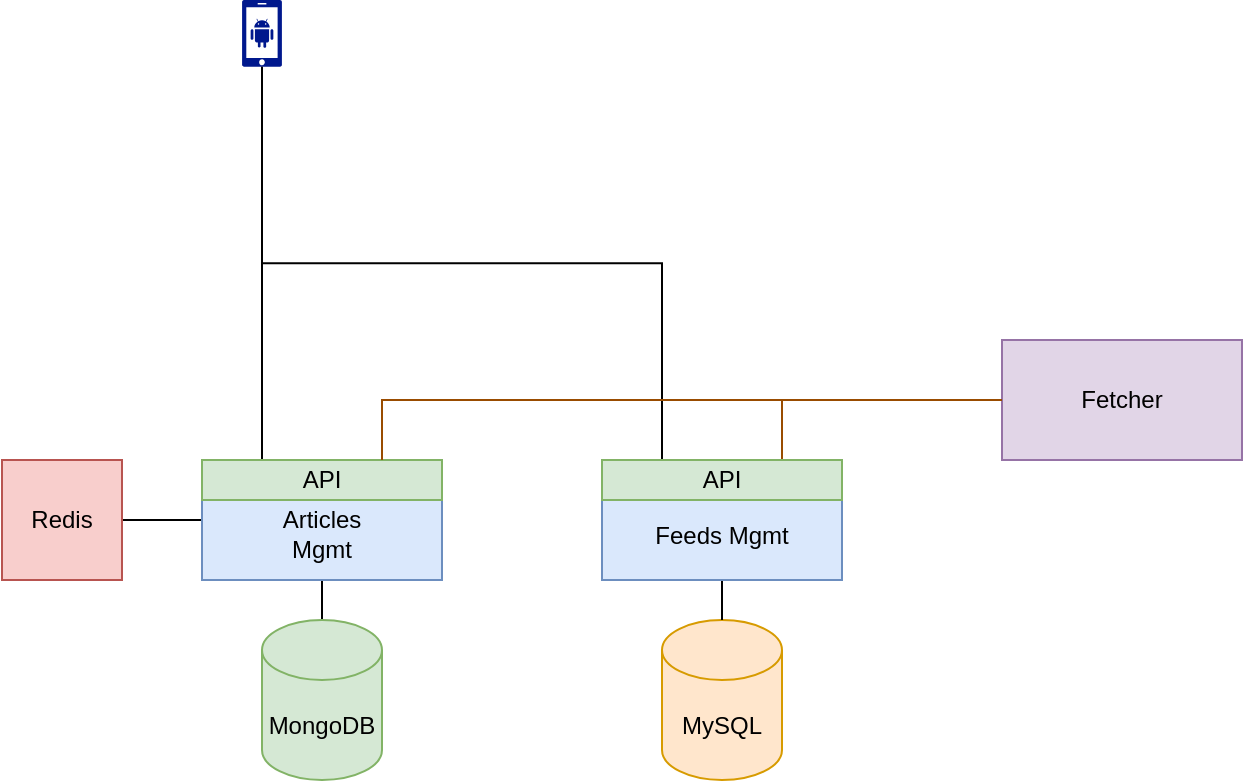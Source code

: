 <mxfile version="14.4.3" type="device" pages="2"><diagram id="LwC-0hUr_9mLdhGgQCmI" name="Logical diagram"><mxGraphModel dx="1102" dy="1000" grid="1" gridSize="10" guides="1" tooltips="1" connect="1" arrows="1" fold="1" page="1" pageScale="1" pageWidth="1169" pageHeight="827" math="0" shadow="0"><root><mxCell id="0"/><mxCell id="1" parent="0"/><mxCell id="NTalY4KeSRbGo2tmJbPA-10" style="edgeStyle=orthogonalEdgeStyle;rounded=0;orthogonalLoop=1;jettySize=auto;html=1;exitX=0.5;exitY=1;exitDx=0;exitDy=0;entryX=0.5;entryY=0;entryDx=0;entryDy=0;entryPerimeter=0;endArrow=none;endFill=0;" parent="1" source="NTalY4KeSRbGo2tmJbPA-2" target="NTalY4KeSRbGo2tmJbPA-5" edge="1"><mxGeometry relative="1" as="geometry"/></mxCell><mxCell id="47ViKJ-FdFwjQaPM7ZXC-4" style="edgeStyle=orthogonalEdgeStyle;rounded=0;orthogonalLoop=1;jettySize=auto;html=1;exitX=0;exitY=0.5;exitDx=0;exitDy=0;entryX=1;entryY=0.5;entryDx=0;entryDy=0;endArrow=none;endFill=0;strokeColor=#000000;" parent="1" source="NTalY4KeSRbGo2tmJbPA-2" target="47ViKJ-FdFwjQaPM7ZXC-3" edge="1"><mxGeometry relative="1" as="geometry"/></mxCell><mxCell id="NTalY4KeSRbGo2tmJbPA-2" value="&lt;br&gt;Articles&lt;br&gt;Mgmt" style="rounded=0;whiteSpace=wrap;html=1;fillColor=#dae8fc;strokeColor=#6c8ebf;verticalAlign=middle;" parent="1" vertex="1"><mxGeometry x="360" y="440" width="120" height="60" as="geometry"/></mxCell><mxCell id="NTalY4KeSRbGo2tmJbPA-4" value="MySQL" style="shape=cylinder3;whiteSpace=wrap;html=1;boundedLbl=1;backgroundOutline=1;size=15;fillColor=#ffe6cc;strokeColor=#d79b00;" parent="1" vertex="1"><mxGeometry x="590" y="520" width="60" height="80" as="geometry"/></mxCell><mxCell id="NTalY4KeSRbGo2tmJbPA-5" value="MongoDB" style="shape=cylinder3;whiteSpace=wrap;html=1;boundedLbl=1;backgroundOutline=1;size=15;fillColor=#d5e8d4;strokeColor=#82b366;" parent="1" vertex="1"><mxGeometry x="390" y="520" width="60" height="80" as="geometry"/></mxCell><mxCell id="NTalY4KeSRbGo2tmJbPA-9" style="edgeStyle=orthogonalEdgeStyle;rounded=0;orthogonalLoop=1;jettySize=auto;html=1;exitX=0.5;exitY=1;exitDx=0;exitDy=0;entryX=0.5;entryY=0;entryDx=0;entryDy=0;entryPerimeter=0;endArrow=none;endFill=0;" parent="1" source="NTalY4KeSRbGo2tmJbPA-6" target="NTalY4KeSRbGo2tmJbPA-4" edge="1"><mxGeometry relative="1" as="geometry"/></mxCell><mxCell id="NTalY4KeSRbGo2tmJbPA-6" value="&lt;br&gt;Feeds Mgmt" style="rounded=0;whiteSpace=wrap;html=1;fillColor=#dae8fc;strokeColor=#6c8ebf;verticalAlign=middle;" parent="1" vertex="1"><mxGeometry x="560" y="440" width="120" height="60" as="geometry"/></mxCell><mxCell id="NTalY4KeSRbGo2tmJbPA-17" style="edgeStyle=orthogonalEdgeStyle;rounded=0;orthogonalLoop=1;jettySize=auto;html=1;exitX=0;exitY=0.5;exitDx=0;exitDy=0;entryX=0.75;entryY=0;entryDx=0;entryDy=0;endArrow=none;endFill=0;strokeColor=#994C00;" parent="1" source="NTalY4KeSRbGo2tmJbPA-8" target="NTalY4KeSRbGo2tmJbPA-6" edge="1"><mxGeometry relative="1" as="geometry"><Array as="points"><mxPoint x="650" y="410"/></Array></mxGeometry></mxCell><mxCell id="NTalY4KeSRbGo2tmJbPA-8" value="Fetcher" style="rounded=0;whiteSpace=wrap;html=1;fillColor=#e1d5e7;strokeColor=#9673a6;" parent="1" vertex="1"><mxGeometry x="760" y="380" width="120" height="60" as="geometry"/></mxCell><mxCell id="47ViKJ-FdFwjQaPM7ZXC-7" style="edgeStyle=orthogonalEdgeStyle;rounded=0;orthogonalLoop=1;jettySize=auto;html=1;exitX=0.5;exitY=1;exitDx=0;exitDy=0;exitPerimeter=0;entryX=0.25;entryY=0;entryDx=0;entryDy=0;endArrow=none;endFill=0;strokeColor=#000000;" parent="1" source="TvyYAbjUV868JMkc9C3Z-4" target="47ViKJ-FdFwjQaPM7ZXC-5" edge="1"><mxGeometry relative="1" as="geometry"/></mxCell><mxCell id="TvyYAbjUV868JMkc9C3Z-4" value="" style="aspect=fixed;pointerEvents=1;shadow=0;dashed=0;html=1;strokeColor=none;labelPosition=center;verticalLabelPosition=bottom;verticalAlign=top;align=center;fillColor=#00188D;shape=mxgraph.mscae.enterprise.android_phone" parent="1" vertex="1"><mxGeometry x="380" y="210" width="20" height="33.33" as="geometry"/></mxCell><mxCell id="47ViKJ-FdFwjQaPM7ZXC-3" value="Redis" style="rounded=0;whiteSpace=wrap;html=1;fillColor=#f8cecc;strokeColor=#b85450;" parent="1" vertex="1"><mxGeometry x="260" y="440" width="60" height="60" as="geometry"/></mxCell><mxCell id="47ViKJ-FdFwjQaPM7ZXC-5" value="API" style="rounded=0;whiteSpace=wrap;html=1;fillColor=#d5e8d4;strokeColor=#82b366;verticalAlign=middle;" parent="1" vertex="1"><mxGeometry x="360" y="440" width="120" height="20" as="geometry"/></mxCell><mxCell id="47ViKJ-FdFwjQaPM7ZXC-8" style="edgeStyle=orthogonalEdgeStyle;rounded=0;orthogonalLoop=1;jettySize=auto;html=1;exitX=0.25;exitY=0;exitDx=0;exitDy=0;entryX=0.5;entryY=1;entryDx=0;entryDy=0;entryPerimeter=0;endArrow=none;endFill=0;strokeColor=#000000;" parent="1" source="47ViKJ-FdFwjQaPM7ZXC-6" target="TvyYAbjUV868JMkc9C3Z-4" edge="1"><mxGeometry relative="1" as="geometry"/></mxCell><mxCell id="47ViKJ-FdFwjQaPM7ZXC-6" value="API" style="rounded=0;whiteSpace=wrap;html=1;fillColor=#d5e8d4;strokeColor=#82b366;verticalAlign=middle;" parent="1" vertex="1"><mxGeometry x="560" y="440" width="120" height="20" as="geometry"/></mxCell><mxCell id="47ViKJ-FdFwjQaPM7ZXC-9" style="edgeStyle=orthogonalEdgeStyle;rounded=0;orthogonalLoop=1;jettySize=auto;html=1;exitX=0;exitY=0.5;exitDx=0;exitDy=0;entryX=0.75;entryY=0;entryDx=0;entryDy=0;endArrow=none;endFill=0;strokeColor=#994C00;" parent="1" source="NTalY4KeSRbGo2tmJbPA-8" target="47ViKJ-FdFwjQaPM7ZXC-5" edge="1"><mxGeometry relative="1" as="geometry"><mxPoint x="800" y="410" as="sourcePoint"/><mxPoint x="650" y="440" as="targetPoint"/><Array as="points"><mxPoint x="450" y="410"/></Array></mxGeometry></mxCell></root></mxGraphModel></diagram><diagram name="HA" id="HSWTCvEoAz8G2rsTlDRx"><mxGraphModel dx="1102" dy="1000" grid="1" gridSize="10" guides="1" tooltips="1" connect="1" arrows="1" fold="1" page="1" pageScale="1" pageWidth="1169" pageHeight="827" math="0" shadow="0"><root><mxCell id="KTEoQkjtn0QdyN9V5ip_-0"/><mxCell id="KTEoQkjtn0QdyN9V5ip_-1" parent="KTEoQkjtn0QdyN9V5ip_-0"/><mxCell id="I2K06Oexf0V6sDOWrzZ7-9" style="edgeStyle=orthogonalEdgeStyle;rounded=0;orthogonalLoop=1;jettySize=auto;html=1;exitX=0.5;exitY=0;exitDx=0;exitDy=0;entryX=0.5;entryY=1;entryDx=0;entryDy=0;endArrow=classic;endFill=1;strokeColor=#000000;fontSize=7;startArrow=classic;startFill=1;" parent="KTEoQkjtn0QdyN9V5ip_-1" source="I2K06Oexf0V6sDOWrzZ7-3" target="KTEoQkjtn0QdyN9V5ip_-2" edge="1"><mxGeometry relative="1" as="geometry"/></mxCell><mxCell id="I2K06Oexf0V6sDOWrzZ7-3" value="" style="rounded=0;whiteSpace=wrap;html=1;dashed=1;strokeColor=#d6b656;fillColor=none;" parent="KTEoQkjtn0QdyN9V5ip_-1" vertex="1"><mxGeometry x="780" y="280" width="140" height="100" as="geometry"/></mxCell><mxCell id="vozPi-7w2eqpXr1_l-1o-32" style="edgeStyle=orthogonalEdgeStyle;rounded=0;orthogonalLoop=1;jettySize=auto;html=1;exitX=0.5;exitY=1;exitDx=0;exitDy=0;entryX=0.5;entryY=0;entryDx=0;entryDy=0;endArrow=none;endFill=0;strokeColor=#000000;" parent="KTEoQkjtn0QdyN9V5ip_-1" source="vozPi-7w2eqpXr1_l-1o-20" target="vozPi-7w2eqpXr1_l-1o-26" edge="1"><mxGeometry relative="1" as="geometry"/></mxCell><mxCell id="vozPi-7w2eqpXr1_l-1o-33" style="edgeStyle=orthogonalEdgeStyle;rounded=0;orthogonalLoop=1;jettySize=auto;html=1;exitX=0.5;exitY=1;exitDx=0;exitDy=0;entryX=0.5;entryY=0;entryDx=0;entryDy=0;endArrow=none;endFill=0;strokeColor=#000000;" parent="KTEoQkjtn0QdyN9V5ip_-1" source="vozPi-7w2eqpXr1_l-1o-19" target="vozPi-7w2eqpXr1_l-1o-26" edge="1"><mxGeometry relative="1" as="geometry"><Array as="points"><mxPoint x="360" y="610"/><mxPoint x="370" y="610"/></Array></mxGeometry></mxCell><mxCell id="pWVE4YWSRhKiEqGOk2bQ-6" style="edgeStyle=orthogonalEdgeStyle;rounded=0;orthogonalLoop=1;jettySize=auto;html=1;exitX=0;exitY=0.5;exitDx=0;exitDy=0;entryX=1;entryY=0.5;entryDx=0;entryDy=0;endArrow=none;endFill=0;strokeColor=#000000;" parent="KTEoQkjtn0QdyN9V5ip_-1" source="vozPi-7w2eqpXr1_l-1o-19" target="pWVE4YWSRhKiEqGOk2bQ-0" edge="1"><mxGeometry relative="1" as="geometry"><Array as="points"><mxPoint x="280" y="540"/><mxPoint x="280" y="550"/></Array></mxGeometry></mxCell><mxCell id="vozPi-7w2eqpXr1_l-1o-19" value="Articles Mgmt" style="rounded=0;whiteSpace=wrap;html=1;fillColor=#dae8fc;strokeColor=#6c8ebf;" parent="KTEoQkjtn0QdyN9V5ip_-1" vertex="1"><mxGeometry x="320" y="520" width="80" height="40" as="geometry"/></mxCell><mxCell id="pWVE4YWSRhKiEqGOk2bQ-5" style="edgeStyle=orthogonalEdgeStyle;rounded=0;orthogonalLoop=1;jettySize=auto;html=1;exitX=0;exitY=0.5;exitDx=0;exitDy=0;entryX=1;entryY=0.5;entryDx=0;entryDy=0;endArrow=none;endFill=0;strokeColor=#000000;" parent="KTEoQkjtn0QdyN9V5ip_-1" source="vozPi-7w2eqpXr1_l-1o-20" target="pWVE4YWSRhKiEqGOk2bQ-0" edge="1"><mxGeometry relative="1" as="geometry"/></mxCell><mxCell id="vozPi-7w2eqpXr1_l-1o-20" value="Articles Mgmt" style="rounded=0;whiteSpace=wrap;html=1;fillColor=#dae8fc;strokeColor=#6c8ebf;" parent="KTEoQkjtn0QdyN9V5ip_-1" vertex="1"><mxGeometry x="330" y="530" width="80" height="40" as="geometry"/></mxCell><mxCell id="pWVE4YWSRhKiEqGOk2bQ-4" style="edgeStyle=orthogonalEdgeStyle;rounded=0;orthogonalLoop=1;jettySize=auto;html=1;exitX=0;exitY=0.5;exitDx=0;exitDy=0;entryX=1;entryY=0.5;entryDx=0;entryDy=0;endArrow=none;endFill=0;strokeColor=#000000;" parent="KTEoQkjtn0QdyN9V5ip_-1" source="vozPi-7w2eqpXr1_l-1o-21" target="pWVE4YWSRhKiEqGOk2bQ-0" edge="1"><mxGeometry relative="1" as="geometry"><Array as="points"><mxPoint x="280" y="560"/><mxPoint x="280" y="550"/></Array></mxGeometry></mxCell><mxCell id="vozPi-7w2eqpXr1_l-1o-21" value="Articles Mgmt" style="rounded=0;whiteSpace=wrap;html=1;fillColor=#dae8fc;strokeColor=#6c8ebf;" parent="KTEoQkjtn0QdyN9V5ip_-1" vertex="1"><mxGeometry x="340" y="540" width="80" height="40" as="geometry"/></mxCell><mxCell id="vozPi-7w2eqpXr1_l-1o-15" style="edgeStyle=orthogonalEdgeStyle;rounded=0;orthogonalLoop=1;jettySize=auto;html=1;exitX=0.5;exitY=1;exitDx=0;exitDy=0;entryX=0.5;entryY=0;entryDx=0;entryDy=0;endArrow=none;endFill=0;strokeColor=#000000;" parent="KTEoQkjtn0QdyN9V5ip_-1" source="vozPi-7w2eqpXr1_l-1o-7" target="KTEoQkjtn0QdyN9V5ip_-19" edge="1"><mxGeometry relative="1" as="geometry"><Array as="points"><mxPoint x="590" y="600"/><mxPoint x="590" y="600"/></Array></mxGeometry></mxCell><mxCell id="vozPi-7w2eqpXr1_l-1o-16" style="edgeStyle=orthogonalEdgeStyle;rounded=0;orthogonalLoop=1;jettySize=auto;html=1;exitX=0.5;exitY=1;exitDx=0;exitDy=0;entryX=0.5;entryY=0;entryDx=0;entryDy=0;endArrow=none;endFill=0;strokeColor=#000000;" parent="KTEoQkjtn0QdyN9V5ip_-1" source="vozPi-7w2eqpXr1_l-1o-6" target="KTEoQkjtn0QdyN9V5ip_-19" edge="1"><mxGeometry relative="1" as="geometry"><Array as="points"><mxPoint x="580" y="610"/><mxPoint x="590" y="610"/></Array></mxGeometry></mxCell><mxCell id="vozPi-7w2eqpXr1_l-1o-6" value="Feeds Mgmt" style="rounded=0;whiteSpace=wrap;html=1;fillColor=#dae8fc;strokeColor=#6c8ebf;" parent="KTEoQkjtn0QdyN9V5ip_-1" vertex="1"><mxGeometry x="540" y="520" width="80" height="40" as="geometry"/></mxCell><mxCell id="vozPi-7w2eqpXr1_l-1o-7" value="Feeds Mgmt" style="rounded=0;whiteSpace=wrap;html=1;fillColor=#dae8fc;strokeColor=#6c8ebf;" parent="KTEoQkjtn0QdyN9V5ip_-1" vertex="1"><mxGeometry x="550" y="530" width="80" height="40" as="geometry"/></mxCell><mxCell id="vozPi-7w2eqpXr1_l-1o-8" value="Feeds Mgmt" style="rounded=0;whiteSpace=wrap;html=1;fillColor=#dae8fc;strokeColor=#6c8ebf;" parent="KTEoQkjtn0QdyN9V5ip_-1" vertex="1"><mxGeometry x="560" y="540" width="80" height="40" as="geometry"/></mxCell><mxCell id="KTEoQkjtn0QdyN9V5ip_-19" value="Cluster" style="rounded=0;whiteSpace=wrap;html=1;dashed=1;strokeColor=#d6b656;fillColor=none;align=left;verticalAlign=bottom;" parent="KTEoQkjtn0QdyN9V5ip_-1" vertex="1"><mxGeometry x="540" y="640" width="100" height="110" as="geometry"/></mxCell><mxCell id="KTEoQkjtn0QdyN9V5ip_-2" value="" style="rounded=0;whiteSpace=wrap;html=1;dashed=1;strokeColor=#d6b656;fillColor=none;" parent="KTEoQkjtn0QdyN9V5ip_-1" vertex="1"><mxGeometry x="780" y="160" width="140" height="100" as="geometry"/></mxCell><mxCell id="KTEoQkjtn0QdyN9V5ip_-22" value="" style="group" parent="KTEoQkjtn0QdyN9V5ip_-1" vertex="1" connectable="0"><mxGeometry x="560" y="660" width="56" height="70" as="geometry"/></mxCell><mxCell id="KTEoQkjtn0QdyN9V5ip_-15" value="MySQL" style="shape=cylinder3;whiteSpace=wrap;html=1;boundedLbl=1;backgroundOutline=1;size=15;fillColor=#ffe6cc;strokeColor=#d79b00;" parent="KTEoQkjtn0QdyN9V5ip_-22" vertex="1"><mxGeometry width="42" height="56" as="geometry"/></mxCell><mxCell id="KTEoQkjtn0QdyN9V5ip_-20" value="MySQL" style="shape=cylinder3;whiteSpace=wrap;html=1;boundedLbl=1;backgroundOutline=1;size=15;fillColor=#ffe6cc;strokeColor=#d79b00;" parent="KTEoQkjtn0QdyN9V5ip_-22" vertex="1"><mxGeometry x="7" y="7" width="42" height="56" as="geometry"/></mxCell><mxCell id="KTEoQkjtn0QdyN9V5ip_-21" value="MySQL" style="shape=cylinder3;whiteSpace=wrap;html=1;boundedLbl=1;backgroundOutline=1;size=15;fillColor=#ffe6cc;strokeColor=#d79b00;" parent="KTEoQkjtn0QdyN9V5ip_-22" vertex="1"><mxGeometry x="14" y="14" width="42" height="56" as="geometry"/></mxCell><mxCell id="vozPi-7w2eqpXr1_l-1o-14" style="edgeStyle=orthogonalEdgeStyle;rounded=0;orthogonalLoop=1;jettySize=auto;html=1;exitX=0.5;exitY=1;exitDx=0;exitDy=0;entryX=0.5;entryY=0;entryDx=0;entryDy=0;endArrow=none;endFill=0;strokeColor=#000000;" parent="KTEoQkjtn0QdyN9V5ip_-1" source="vozPi-7w2eqpXr1_l-1o-8" target="KTEoQkjtn0QdyN9V5ip_-19" edge="1"><mxGeometry relative="1" as="geometry"><Array as="points"><mxPoint x="600" y="610"/><mxPoint x="590" y="610"/></Array></mxGeometry></mxCell><mxCell id="vozPi-7w2eqpXr1_l-1o-9" style="edgeStyle=orthogonalEdgeStyle;rounded=0;orthogonalLoop=1;jettySize=auto;html=1;exitX=0.5;exitY=1;exitDx=0;exitDy=0;entryX=0.5;entryY=0;entryDx=0;entryDy=0;endArrow=none;endFill=0;strokeColor=#000000;" parent="KTEoQkjtn0QdyN9V5ip_-1" source="vozPi-7w2eqpXr1_l-1o-12" target="vozPi-7w2eqpXr1_l-1o-6" edge="1"><mxGeometry relative="1" as="geometry"/></mxCell><mxCell id="vozPi-7w2eqpXr1_l-1o-10" style="edgeStyle=orthogonalEdgeStyle;rounded=0;orthogonalLoop=1;jettySize=auto;html=1;exitX=0.5;exitY=1;exitDx=0;exitDy=0;entryX=0.5;entryY=0;entryDx=0;entryDy=0;endArrow=none;endFill=0;strokeColor=#000000;" parent="KTEoQkjtn0QdyN9V5ip_-1" source="vozPi-7w2eqpXr1_l-1o-12" target="vozPi-7w2eqpXr1_l-1o-7" edge="1"><mxGeometry relative="1" as="geometry"/></mxCell><mxCell id="vozPi-7w2eqpXr1_l-1o-11" style="edgeStyle=orthogonalEdgeStyle;rounded=0;orthogonalLoop=1;jettySize=auto;html=1;exitX=0.5;exitY=1;exitDx=0;exitDy=0;entryX=0.5;entryY=0;entryDx=0;entryDy=0;endArrow=none;endFill=0;strokeColor=#000000;" parent="KTEoQkjtn0QdyN9V5ip_-1" source="vozPi-7w2eqpXr1_l-1o-12" target="vozPi-7w2eqpXr1_l-1o-8" edge="1"><mxGeometry relative="1" as="geometry"><Array as="points"><mxPoint x="590" y="500"/><mxPoint x="600" y="500"/></Array></mxGeometry></mxCell><mxCell id="vozPi-7w2eqpXr1_l-1o-12" value="Load Balancer" style="rounded=0;whiteSpace=wrap;html=1;fillColor=#f8cecc;strokeColor=#b85450;" parent="KTEoQkjtn0QdyN9V5ip_-1" vertex="1"><mxGeometry x="540" y="440" width="100" height="40" as="geometry"/></mxCell><mxCell id="vozPi-7w2eqpXr1_l-1o-31" style="edgeStyle=orthogonalEdgeStyle;rounded=0;orthogonalLoop=1;jettySize=auto;html=1;exitX=0.5;exitY=1;exitDx=0;exitDy=0;entryX=0.5;entryY=0;entryDx=0;entryDy=0;endArrow=none;endFill=0;strokeColor=#000000;" parent="KTEoQkjtn0QdyN9V5ip_-1" source="vozPi-7w2eqpXr1_l-1o-21" target="vozPi-7w2eqpXr1_l-1o-26" edge="1"><mxGeometry relative="1" as="geometry"/></mxCell><mxCell id="vozPi-7w2eqpXr1_l-1o-22" style="edgeStyle=orthogonalEdgeStyle;rounded=0;orthogonalLoop=1;jettySize=auto;html=1;exitX=0.5;exitY=1;exitDx=0;exitDy=0;entryX=0.5;entryY=0;entryDx=0;entryDy=0;endArrow=none;endFill=0;strokeColor=#000000;" parent="KTEoQkjtn0QdyN9V5ip_-1" source="vozPi-7w2eqpXr1_l-1o-25" target="vozPi-7w2eqpXr1_l-1o-19" edge="1"><mxGeometry relative="1" as="geometry"/></mxCell><mxCell id="vozPi-7w2eqpXr1_l-1o-23" style="edgeStyle=orthogonalEdgeStyle;rounded=0;orthogonalLoop=1;jettySize=auto;html=1;exitX=0.5;exitY=1;exitDx=0;exitDy=0;entryX=0.5;entryY=0;entryDx=0;entryDy=0;endArrow=none;endFill=0;strokeColor=#000000;" parent="KTEoQkjtn0QdyN9V5ip_-1" source="vozPi-7w2eqpXr1_l-1o-25" target="vozPi-7w2eqpXr1_l-1o-20" edge="1"><mxGeometry relative="1" as="geometry"/></mxCell><mxCell id="vozPi-7w2eqpXr1_l-1o-24" style="edgeStyle=orthogonalEdgeStyle;rounded=0;orthogonalLoop=1;jettySize=auto;html=1;exitX=0.5;exitY=1;exitDx=0;exitDy=0;entryX=0.5;entryY=0;entryDx=0;entryDy=0;endArrow=none;endFill=0;strokeColor=#000000;" parent="KTEoQkjtn0QdyN9V5ip_-1" source="vozPi-7w2eqpXr1_l-1o-25" target="vozPi-7w2eqpXr1_l-1o-21" edge="1"><mxGeometry relative="1" as="geometry"><Array as="points"><mxPoint x="370" y="500"/><mxPoint x="380" y="500"/></Array></mxGeometry></mxCell><mxCell id="vozPi-7w2eqpXr1_l-1o-25" value="Load Balancer" style="rounded=0;whiteSpace=wrap;html=1;fillColor=#f8cecc;strokeColor=#b85450;" parent="KTEoQkjtn0QdyN9V5ip_-1" vertex="1"><mxGeometry x="320" y="440" width="100" height="40" as="geometry"/></mxCell><mxCell id="vozPi-7w2eqpXr1_l-1o-26" value="Cluster" style="rounded=0;whiteSpace=wrap;html=1;dashed=1;strokeColor=#d6b656;fillColor=none;align=left;verticalAlign=bottom;" parent="KTEoQkjtn0QdyN9V5ip_-1" vertex="1"><mxGeometry x="320" y="640" width="100" height="110" as="geometry"/></mxCell><mxCell id="vozPi-7w2eqpXr1_l-1o-27" value="" style="group" parent="KTEoQkjtn0QdyN9V5ip_-1" vertex="1" connectable="0"><mxGeometry x="340" y="660" width="56" height="70" as="geometry"/></mxCell><mxCell id="vozPi-7w2eqpXr1_l-1o-28" value="Mongo&lt;br&gt;DB" style="shape=cylinder3;whiteSpace=wrap;html=1;boundedLbl=1;backgroundOutline=1;size=15;fillColor=#ffe6cc;strokeColor=#d79b00;" parent="vozPi-7w2eqpXr1_l-1o-27" vertex="1"><mxGeometry width="42" height="56" as="geometry"/></mxCell><mxCell id="vozPi-7w2eqpXr1_l-1o-29" value="Mongo&lt;br&gt;DB" style="shape=cylinder3;whiteSpace=wrap;html=1;boundedLbl=1;backgroundOutline=1;size=15;fillColor=#ffe6cc;strokeColor=#d79b00;" parent="vozPi-7w2eqpXr1_l-1o-27" vertex="1"><mxGeometry x="7" y="7" width="42" height="56" as="geometry"/></mxCell><mxCell id="vozPi-7w2eqpXr1_l-1o-30" value="Mongo&lt;br&gt;DB" style="shape=cylinder3;whiteSpace=wrap;html=1;boundedLbl=1;backgroundOutline=1;size=15;fillColor=#ffe6cc;strokeColor=#d79b00;" parent="vozPi-7w2eqpXr1_l-1o-27" vertex="1"><mxGeometry x="14" y="14" width="42" height="56" as="geometry"/></mxCell><mxCell id="vozPi-7w2eqpXr1_l-1o-42" value="Fetcher" style="rounded=0;whiteSpace=wrap;html=1;fillColor=#e1d5e7;strokeColor=#9673a6;" parent="KTEoQkjtn0QdyN9V5ip_-1" vertex="1"><mxGeometry x="800" y="180" width="80" height="40" as="geometry"/></mxCell><mxCell id="vozPi-7w2eqpXr1_l-1o-43" value="Fetcher" style="rounded=0;whiteSpace=wrap;html=1;fillColor=#e1d5e7;strokeColor=#9673a6;" parent="KTEoQkjtn0QdyN9V5ip_-1" vertex="1"><mxGeometry x="810" y="190" width="80" height="40" as="geometry"/></mxCell><mxCell id="vozPi-7w2eqpXr1_l-1o-44" value="Fetcher" style="rounded=0;whiteSpace=wrap;html=1;fillColor=#e1d5e7;strokeColor=#9673a6;" parent="KTEoQkjtn0QdyN9V5ip_-1" vertex="1"><mxGeometry x="820" y="200" width="80" height="40" as="geometry"/></mxCell><mxCell id="pWVE4YWSRhKiEqGOk2bQ-0" value="Cluster" style="rounded=0;whiteSpace=wrap;html=1;dashed=1;strokeColor=#d6b656;fillColor=none;align=left;verticalAlign=bottom;" parent="KTEoQkjtn0QdyN9V5ip_-1" vertex="1"><mxGeometry x="130" y="495" width="100" height="110" as="geometry"/></mxCell><mxCell id="pWVE4YWSRhKiEqGOk2bQ-1" value="Redis" style="rounded=1;whiteSpace=wrap;html=1;fillColor=#ffe6cc;align=center;strokeColor=#d79b00;" parent="KTEoQkjtn0QdyN9V5ip_-1" vertex="1"><mxGeometry x="150" y="515" width="40" height="40" as="geometry"/></mxCell><mxCell id="pWVE4YWSRhKiEqGOk2bQ-2" value="Redis" style="rounded=1;whiteSpace=wrap;html=1;fillColor=#ffe6cc;align=center;strokeColor=#d79b00;" parent="KTEoQkjtn0QdyN9V5ip_-1" vertex="1"><mxGeometry x="160" y="525" width="40" height="40" as="geometry"/></mxCell><mxCell id="pWVE4YWSRhKiEqGOk2bQ-3" value="Redis" style="rounded=1;whiteSpace=wrap;html=1;fillColor=#ffe6cc;align=center;strokeColor=#d79b00;" parent="KTEoQkjtn0QdyN9V5ip_-1" vertex="1"><mxGeometry x="170" y="535" width="40" height="40" as="geometry"/></mxCell><mxCell id="I2K06Oexf0V6sDOWrzZ7-0" value="Controller" style="rounded=0;whiteSpace=wrap;html=1;fillColor=#f5f5f5;strokeColor=#666666;fontColor=#333333;" parent="KTEoQkjtn0QdyN9V5ip_-1" vertex="1"><mxGeometry x="800" y="300" width="80" height="40" as="geometry"/></mxCell><mxCell id="I2K06Oexf0V6sDOWrzZ7-1" value="Controller" style="rounded=0;whiteSpace=wrap;html=1;fillColor=#f5f5f5;strokeColor=#666666;fontColor=#333333;" parent="KTEoQkjtn0QdyN9V5ip_-1" vertex="1"><mxGeometry x="810" y="310" width="80" height="40" as="geometry"/></mxCell><mxCell id="I2K06Oexf0V6sDOWrzZ7-2" value="Controller" style="rounded=0;whiteSpace=wrap;html=1;fillColor=#f5f5f5;strokeColor=#666666;fontColor=#333333;" parent="KTEoQkjtn0QdyN9V5ip_-1" vertex="1"><mxGeometry x="820" y="320" width="80" height="40" as="geometry"/></mxCell><mxCell id="I2K06Oexf0V6sDOWrzZ7-4" value="" style="rounded=0;whiteSpace=wrap;html=1;dashed=1;strokeColor=#6c8ebf;fillColor=none;" parent="KTEoQkjtn0QdyN9V5ip_-1" vertex="1"><mxGeometry x="760" y="140" width="180" height="260" as="geometry"/></mxCell><mxCell id="I2K06Oexf0V6sDOWrzZ7-6" value="API" style="rounded=0;whiteSpace=wrap;html=1;fillColor=#d5e8d4;strokeColor=#82b366;horizontal=0;fontSize=7;" parent="KTEoQkjtn0QdyN9V5ip_-1" vertex="1"><mxGeometry x="790" y="300" width="10" height="40" as="geometry"/></mxCell><mxCell id="I2K06Oexf0V6sDOWrzZ7-7" value="API" style="rounded=0;whiteSpace=wrap;html=1;fillColor=#d5e8d4;strokeColor=#82b366;horizontal=0;fontSize=7;" parent="KTEoQkjtn0QdyN9V5ip_-1" vertex="1"><mxGeometry x="800" y="310" width="10" height="40" as="geometry"/></mxCell><mxCell id="I2K06Oexf0V6sDOWrzZ7-8" value="API" style="rounded=0;whiteSpace=wrap;html=1;fillColor=#d5e8d4;strokeColor=#82b366;horizontal=0;fontSize=7;" parent="KTEoQkjtn0QdyN9V5ip_-1" vertex="1"><mxGeometry x="810" y="320" width="10" height="40" as="geometry"/></mxCell><mxCell id="I2K06Oexf0V6sDOWrzZ7-11" style="edgeStyle=orthogonalEdgeStyle;rounded=0;orthogonalLoop=1;jettySize=auto;html=1;exitX=1;exitY=0.5;exitDx=0;exitDy=0;entryX=0;entryY=0.5;entryDx=0;entryDy=0;startArrow=none;startFill=0;endArrow=none;endFill=0;strokeColor=#000000;fontSize=7;" parent="KTEoQkjtn0QdyN9V5ip_-1" source="I2K06Oexf0V6sDOWrzZ7-10" target="I2K06Oexf0V6sDOWrzZ7-6" edge="1"><mxGeometry relative="1" as="geometry"><Array as="points"><mxPoint x="750" y="330"/><mxPoint x="750" y="320"/></Array></mxGeometry></mxCell><mxCell id="I2K06Oexf0V6sDOWrzZ7-12" style="edgeStyle=orthogonalEdgeStyle;rounded=0;orthogonalLoop=1;jettySize=auto;html=1;exitX=1;exitY=0.5;exitDx=0;exitDy=0;entryX=1;entryY=0.75;entryDx=0;entryDy=0;startArrow=none;startFill=0;endArrow=none;endFill=0;strokeColor=#000000;fontSize=7;" parent="KTEoQkjtn0QdyN9V5ip_-1" source="I2K06Oexf0V6sDOWrzZ7-10" target="I2K06Oexf0V6sDOWrzZ7-6" edge="1"><mxGeometry relative="1" as="geometry"><Array as="points"><mxPoint x="770" y="330"/><mxPoint x="770" y="330"/></Array></mxGeometry></mxCell><mxCell id="I2K06Oexf0V6sDOWrzZ7-10" value="Load Balancer" style="rounded=0;whiteSpace=wrap;html=1;fillColor=#f8cecc;strokeColor=#b85450;horizontal=0;" parent="KTEoQkjtn0QdyN9V5ip_-1" vertex="1"><mxGeometry x="680" y="280" width="40" height="100" as="geometry"/></mxCell><mxCell id="I2K06Oexf0V6sDOWrzZ7-13" style="edgeStyle=orthogonalEdgeStyle;rounded=0;orthogonalLoop=1;jettySize=auto;html=1;exitX=1;exitY=0.75;exitDx=0;exitDy=0;entryX=1;entryY=0.5;entryDx=0;entryDy=0;startArrow=none;startFill=0;endArrow=none;endFill=0;strokeColor=#000000;fontSize=7;" parent="KTEoQkjtn0QdyN9V5ip_-1" source="I2K06Oexf0V6sDOWrzZ7-7" target="I2K06Oexf0V6sDOWrzZ7-10" edge="1"><mxGeometry relative="1" as="geometry"><Array as="points"><mxPoint x="750" y="340"/><mxPoint x="750" y="330"/></Array></mxGeometry></mxCell></root></mxGraphModel></diagram></mxfile>